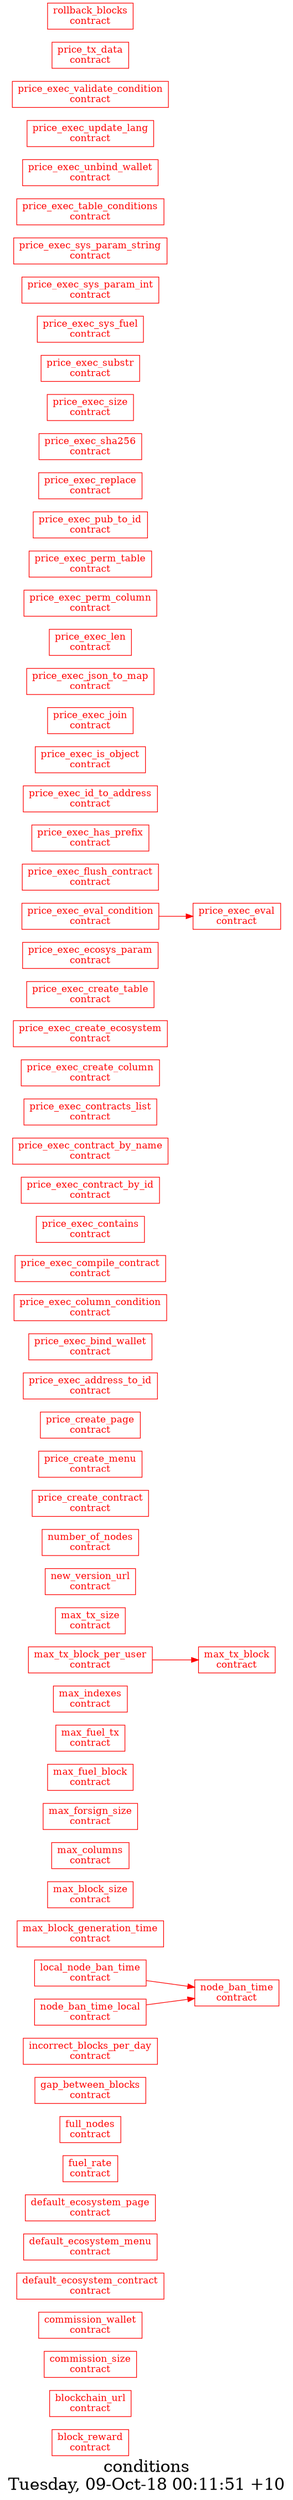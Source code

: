 digraph G {
fontsize="24";
label="conditions\nTuesday, 09-Oct-18 00:11:51 +10";
nojustify=true;
ordering=out;
rankdir=LR;
size="30";
"block_reward\ncontract" [color=red, fontcolor=red, group=contracts, shape=record];
"blockchain_url\ncontract" [color=red, fontcolor=red, group=contracts, shape=record];
"commission_size\ncontract" [color=red, fontcolor=red, group=contracts, shape=record];
"commission_wallet\ncontract" [color=red, fontcolor=red, group=contracts, shape=record];
"default_ecosystem_contract\ncontract" [color=red, fontcolor=red, group=contracts, shape=record];
"default_ecosystem_menu\ncontract" [color=red, fontcolor=red, group=contracts, shape=record];
"default_ecosystem_page\ncontract" [color=red, fontcolor=red, group=contracts, shape=record];
"fuel_rate\ncontract" [color=red, fontcolor=red, group=contracts, shape=record];
"full_nodes\ncontract" [color=red, fontcolor=red, group=contracts, shape=record];
"gap_between_blocks\ncontract" [color=red, fontcolor=red, group=contracts, shape=record];
"incorrect_blocks_per_day\ncontract" [color=red, fontcolor=red, group=contracts, shape=record];
"local_node_ban_time\ncontract" -> "node_ban_time\ncontract"  [ color=red ]
"local_node_ban_time\ncontract" [color=red, fontcolor=red, group=contracts, shape=record];
"max_block_generation_time\ncontract" [color=red, fontcolor=red, group=contracts, shape=record];
"max_block_size\ncontract" [color=red, fontcolor=red, group=contracts, shape=record];
"max_columns\ncontract" [color=red, fontcolor=red, group=contracts, shape=record];
"max_forsign_size\ncontract" [color=red, fontcolor=red, group=contracts, shape=record];
"max_fuel_block\ncontract" [color=red, fontcolor=red, group=contracts, shape=record];
"max_fuel_tx\ncontract" [color=red, fontcolor=red, group=contracts, shape=record];
"max_indexes\ncontract" [color=red, fontcolor=red, group=contracts, shape=record];
"max_tx_block\ncontract" [color=red, fontcolor=red, group=contracts, shape=record];
"max_tx_block_per_user\ncontract" -> "max_tx_block\ncontract"  [ color=red ]
"max_tx_block_per_user\ncontract" [color=red, fontcolor=red, group=contracts, shape=record];
"max_tx_size\ncontract" [color=red, fontcolor=red, group=contracts, shape=record];
"new_version_url\ncontract" [color=red, fontcolor=red, group=contracts, shape=record];
"node_ban_time\ncontract" [color=red, fontcolor=red, group=contracts, shape=record];
"node_ban_time_local\ncontract" -> "node_ban_time\ncontract"  [ color=red ]
"node_ban_time_local\ncontract" [color=red, fontcolor=red, group=contracts, shape=record];
"number_of_nodes\ncontract" [color=red, fontcolor=red, group=contracts, shape=record];
"price_create_contract\ncontract" [color=red, fontcolor=red, group=contracts, shape=record];
"price_create_menu\ncontract" [color=red, fontcolor=red, group=contracts, shape=record];
"price_create_page\ncontract" [color=red, fontcolor=red, group=contracts, shape=record];
"price_exec_address_to_id\ncontract" [color=red, fontcolor=red, group=contracts, shape=record];
"price_exec_bind_wallet\ncontract" [color=red, fontcolor=red, group=contracts, shape=record];
"price_exec_column_condition\ncontract" [color=red, fontcolor=red, group=contracts, shape=record];
"price_exec_compile_contract\ncontract" [color=red, fontcolor=red, group=contracts, shape=record];
"price_exec_contains\ncontract" [color=red, fontcolor=red, group=contracts, shape=record];
"price_exec_contract_by_id\ncontract" [color=red, fontcolor=red, group=contracts, shape=record];
"price_exec_contract_by_name\ncontract" [color=red, fontcolor=red, group=contracts, shape=record];
"price_exec_contracts_list\ncontract" [color=red, fontcolor=red, group=contracts, shape=record];
"price_exec_create_column\ncontract" [color=red, fontcolor=red, group=contracts, shape=record];
"price_exec_create_ecosystem\ncontract" [color=red, fontcolor=red, group=contracts, shape=record];
"price_exec_create_table\ncontract" [color=red, fontcolor=red, group=contracts, shape=record];
"price_exec_ecosys_param\ncontract" [color=red, fontcolor=red, group=contracts, shape=record];
"price_exec_eval\ncontract" [color=red, fontcolor=red, group=contracts, shape=record];
"price_exec_eval_condition\ncontract" -> "price_exec_eval\ncontract"  [ color=red ]
"price_exec_eval_condition\ncontract" [color=red, fontcolor=red, group=contracts, shape=record];
"price_exec_flush_contract\ncontract" [color=red, fontcolor=red, group=contracts, shape=record];
"price_exec_has_prefix\ncontract" [color=red, fontcolor=red, group=contracts, shape=record];
"price_exec_id_to_address\ncontract" [color=red, fontcolor=red, group=contracts, shape=record];
"price_exec_is_object\ncontract" [color=red, fontcolor=red, group=contracts, shape=record];
"price_exec_join\ncontract" [color=red, fontcolor=red, group=contracts, shape=record];
"price_exec_json_to_map\ncontract" [color=red, fontcolor=red, group=contracts, shape=record];
"price_exec_len\ncontract" [color=red, fontcolor=red, group=contracts, shape=record];
"price_exec_perm_column\ncontract" [color=red, fontcolor=red, group=contracts, shape=record];
"price_exec_perm_table\ncontract" [color=red, fontcolor=red, group=contracts, shape=record];
"price_exec_pub_to_id\ncontract" [color=red, fontcolor=red, group=contracts, shape=record];
"price_exec_replace\ncontract" [color=red, fontcolor=red, group=contracts, shape=record];
"price_exec_sha256\ncontract" [color=red, fontcolor=red, group=contracts, shape=record];
"price_exec_size\ncontract" [color=red, fontcolor=red, group=contracts, shape=record];
"price_exec_substr\ncontract" [color=red, fontcolor=red, group=contracts, shape=record];
"price_exec_sys_fuel\ncontract" [color=red, fontcolor=red, group=contracts, shape=record];
"price_exec_sys_param_int\ncontract" [color=red, fontcolor=red, group=contracts, shape=record];
"price_exec_sys_param_string\ncontract" [color=red, fontcolor=red, group=contracts, shape=record];
"price_exec_table_conditions\ncontract" [color=red, fontcolor=red, group=contracts, shape=record];
"price_exec_unbind_wallet\ncontract" [color=red, fontcolor=red, group=contracts, shape=record];
"price_exec_update_lang\ncontract" [color=red, fontcolor=red, group=contracts, shape=record];
"price_exec_validate_condition\ncontract" [color=red, fontcolor=red, group=contracts, shape=record];
"price_tx_data\ncontract" [color=red, fontcolor=red, group=contracts, shape=record];
"rollback_blocks\ncontract" [color=red, fontcolor=red, group=contracts, shape=record];
}
